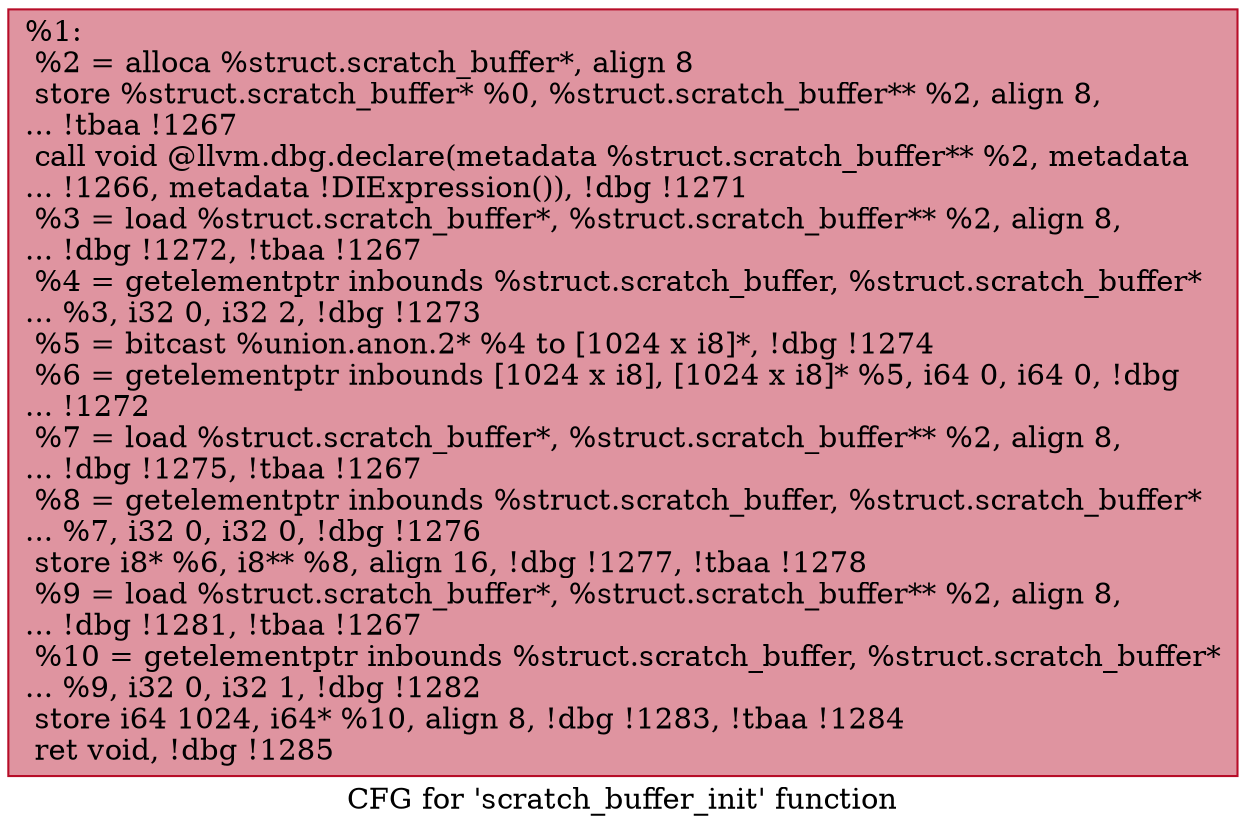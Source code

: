 digraph "CFG for 'scratch_buffer_init' function" {
	label="CFG for 'scratch_buffer_init' function";

	Node0x115da10 [shape=record,color="#b70d28ff", style=filled, fillcolor="#b70d2870",label="{%1:\l  %2 = alloca %struct.scratch_buffer*, align 8\l  store %struct.scratch_buffer* %0, %struct.scratch_buffer** %2, align 8,\l... !tbaa !1267\l  call void @llvm.dbg.declare(metadata %struct.scratch_buffer** %2, metadata\l... !1266, metadata !DIExpression()), !dbg !1271\l  %3 = load %struct.scratch_buffer*, %struct.scratch_buffer** %2, align 8,\l... !dbg !1272, !tbaa !1267\l  %4 = getelementptr inbounds %struct.scratch_buffer, %struct.scratch_buffer*\l... %3, i32 0, i32 2, !dbg !1273\l  %5 = bitcast %union.anon.2* %4 to [1024 x i8]*, !dbg !1274\l  %6 = getelementptr inbounds [1024 x i8], [1024 x i8]* %5, i64 0, i64 0, !dbg\l... !1272\l  %7 = load %struct.scratch_buffer*, %struct.scratch_buffer** %2, align 8,\l... !dbg !1275, !tbaa !1267\l  %8 = getelementptr inbounds %struct.scratch_buffer, %struct.scratch_buffer*\l... %7, i32 0, i32 0, !dbg !1276\l  store i8* %6, i8** %8, align 16, !dbg !1277, !tbaa !1278\l  %9 = load %struct.scratch_buffer*, %struct.scratch_buffer** %2, align 8,\l... !dbg !1281, !tbaa !1267\l  %10 = getelementptr inbounds %struct.scratch_buffer, %struct.scratch_buffer*\l... %9, i32 0, i32 1, !dbg !1282\l  store i64 1024, i64* %10, align 8, !dbg !1283, !tbaa !1284\l  ret void, !dbg !1285\l}"];
}

